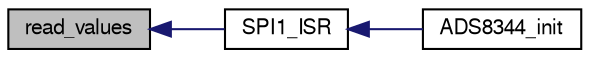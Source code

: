 digraph "read_values"
{
  edge [fontname="FreeSans",fontsize="10",labelfontname="FreeSans",labelfontsize="10"];
  node [fontname="FreeSans",fontsize="10",shape=record];
  rankdir="LR";
  Node1 [label="read_values",height=0.2,width=0.4,color="black", fillcolor="grey75", style="filled", fontcolor="black"];
  Node1 -> Node2 [dir="back",color="midnightblue",fontsize="10",style="solid",fontname="FreeSans"];
  Node2 [label="SPI1_ISR",height=0.2,width=0.4,color="black", fillcolor="white", style="filled",URL="$ADS8344_8c.html#a65d6ea131026affbdf33be235dfdb49d"];
  Node2 -> Node3 [dir="back",color="midnightblue",fontsize="10",style="solid",fontname="FreeSans"];
  Node3 [label="ADS8344_init",height=0.2,width=0.4,color="black", fillcolor="white", style="filled",URL="$ADS8344_8h.html#aa25a279dd8571513ab369b489a858484"];
}
